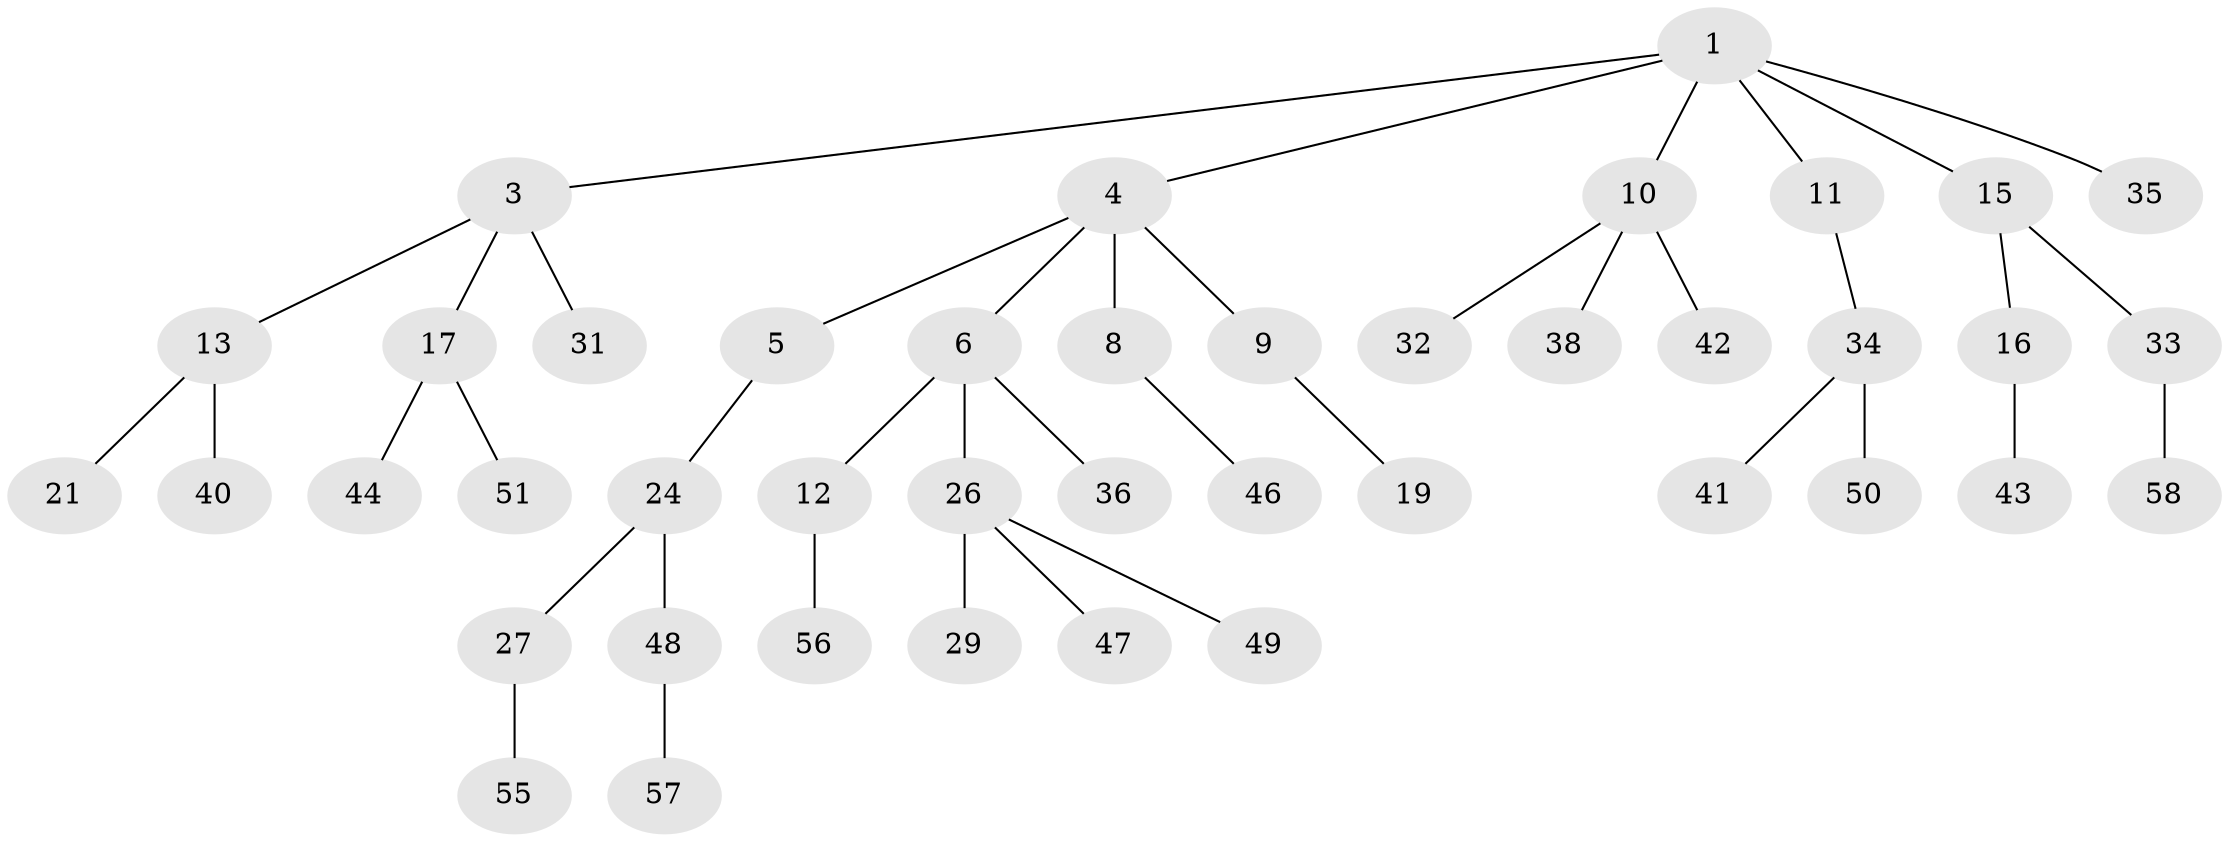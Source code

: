 // Generated by graph-tools (version 1.1) at 2025/52/02/27/25 19:52:10]
// undirected, 42 vertices, 41 edges
graph export_dot {
graph [start="1"]
  node [color=gray90,style=filled];
  1 [super="+2"];
  3 [super="+14"];
  4 [super="+39"];
  5 [super="+22"];
  6 [super="+7"];
  8;
  9;
  10 [super="+25"];
  11;
  12 [super="+61"];
  13 [super="+18"];
  15;
  16 [super="+23"];
  17 [super="+28"];
  19 [super="+20"];
  21;
  24;
  26 [super="+45"];
  27 [super="+30"];
  29 [super="+53"];
  31;
  32;
  33;
  34 [super="+54"];
  35;
  36 [super="+37"];
  38;
  40;
  41 [super="+52"];
  42 [super="+59"];
  43;
  44;
  46;
  47;
  48;
  49;
  50;
  51 [super="+60"];
  55;
  56;
  57;
  58;
  1 -- 4;
  1 -- 11;
  1 -- 15;
  1 -- 3;
  1 -- 10;
  1 -- 35;
  3 -- 13;
  3 -- 17;
  3 -- 31;
  4 -- 5;
  4 -- 6;
  4 -- 8;
  4 -- 9;
  5 -- 24;
  6 -- 12;
  6 -- 26;
  6 -- 36;
  8 -- 46;
  9 -- 19;
  10 -- 42;
  10 -- 32;
  10 -- 38;
  11 -- 34;
  12 -- 56;
  13 -- 40;
  13 -- 21;
  15 -- 16;
  15 -- 33;
  16 -- 43;
  17 -- 51;
  17 -- 44;
  24 -- 27;
  24 -- 48;
  26 -- 29;
  26 -- 49;
  26 -- 47;
  27 -- 55;
  33 -- 58;
  34 -- 41;
  34 -- 50;
  48 -- 57;
}
